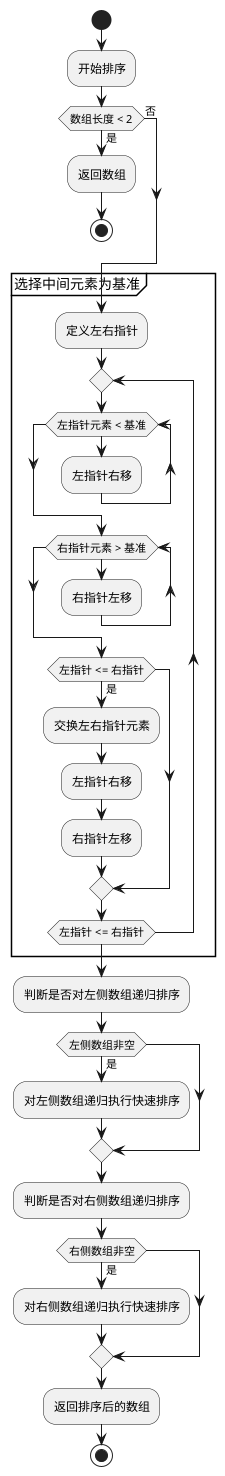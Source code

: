 @startuml
'left to right direction
start
:开始排序;
if (数组长度 < 2) then (是)
  :返回数组;
  stop
else (否)
endif

partition "选择中间元素为基准" {
  :定义左右指针;
  repeat
    while (左指针元素 < 基准)
      :左指针右移;
    endwhile
    while (右指针元素 > 基准)
      :右指针左移;
    endwhile
    if (左指针 <= 右指针) then (是)
      :交换左右指针元素;
      :左指针右移;
      :右指针左移;
    endif
  repeat while (左指针 <= 右指针)
}

:判断是否对左侧数组递归排序;
if (左侧数组非空) then (是)
  :对左侧数组递归执行快速排序;
endif

:判断是否对右侧数组递归排序;
if (右侧数组非空) then (是)
  :对右侧数组递归执行快速排序;
endif

:返回排序后的数组;
stop

@enduml
